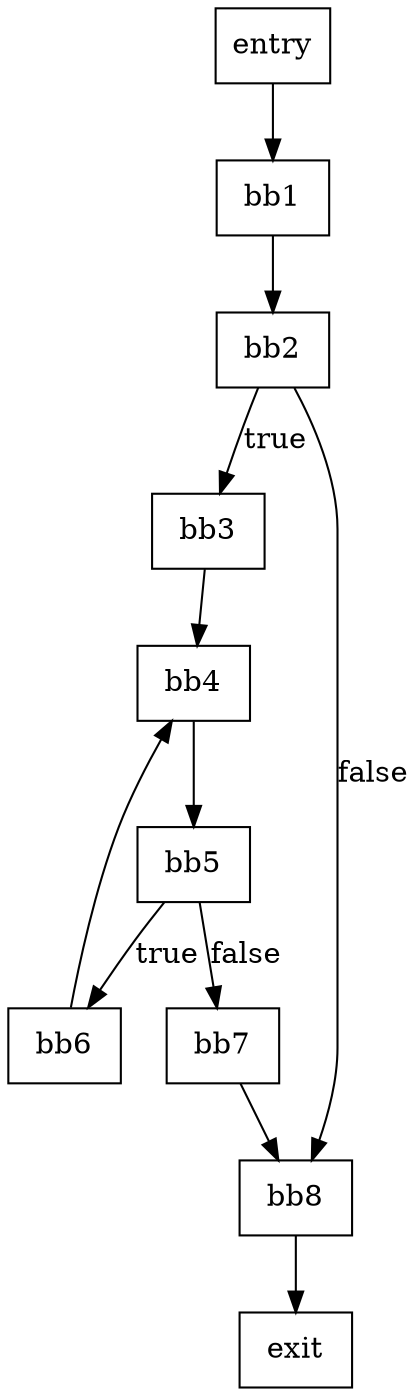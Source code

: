 digraph {
node [shape=box];
entry;
bb1;
bb2;
bb3;
bb4;
bb5;
bb6;
bb7;
bb8;
exit;

entry -> bb1;
bb1 -> bb2;
bb2 -> bb3 [label="true"];
bb2 -> bb8 [label="false"];
bb3 -> bb4;
bb4 -> bb5;
bb5 -> bb6 [label="true"];
bb5 -> bb7 [label="false"];
bb6 -> bb4;
bb7 -> bb8;
bb8 -> exit;
}